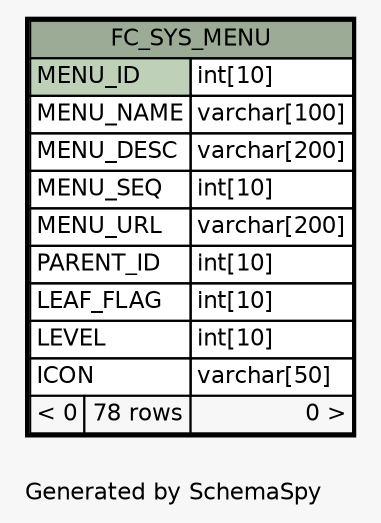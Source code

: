 // dot 2.26.0 on Linux 2.6.32-504.8.1.el6.x86_64
// SchemaSpy rev 590
digraph "oneDegreeRelationshipsDiagram" {
  graph [
    rankdir="RL"
    bgcolor="#f7f7f7"
    label="\nGenerated by SchemaSpy"
    labeljust="l"
    nodesep="0.18"
    ranksep="0.46"
    fontname="Helvetica"
    fontsize="11"
  ];
  node [
    fontname="Helvetica"
    fontsize="11"
    shape="plaintext"
  ];
  edge [
    arrowsize="0.8"
  ];
  "FC_SYS_MENU" [
    label=<
    <TABLE BORDER="2" CELLBORDER="1" CELLSPACING="0" BGCOLOR="#ffffff">
      <TR><TD COLSPAN="3" BGCOLOR="#9bab96" ALIGN="CENTER">FC_SYS_MENU</TD></TR>
      <TR><TD PORT="MENU_ID" COLSPAN="2" BGCOLOR="#bed1b8" ALIGN="LEFT">MENU_ID</TD><TD PORT="MENU_ID.type" ALIGN="LEFT">int[10]</TD></TR>
      <TR><TD PORT="MENU_NAME" COLSPAN="2" ALIGN="LEFT">MENU_NAME</TD><TD PORT="MENU_NAME.type" ALIGN="LEFT">varchar[100]</TD></TR>
      <TR><TD PORT="MENU_DESC" COLSPAN="2" ALIGN="LEFT">MENU_DESC</TD><TD PORT="MENU_DESC.type" ALIGN="LEFT">varchar[200]</TD></TR>
      <TR><TD PORT="MENU_SEQ" COLSPAN="2" ALIGN="LEFT">MENU_SEQ</TD><TD PORT="MENU_SEQ.type" ALIGN="LEFT">int[10]</TD></TR>
      <TR><TD PORT="MENU_URL" COLSPAN="2" ALIGN="LEFT">MENU_URL</TD><TD PORT="MENU_URL.type" ALIGN="LEFT">varchar[200]</TD></TR>
      <TR><TD PORT="PARENT_ID" COLSPAN="2" ALIGN="LEFT">PARENT_ID</TD><TD PORT="PARENT_ID.type" ALIGN="LEFT">int[10]</TD></TR>
      <TR><TD PORT="LEAF_FLAG" COLSPAN="2" ALIGN="LEFT">LEAF_FLAG</TD><TD PORT="LEAF_FLAG.type" ALIGN="LEFT">int[10]</TD></TR>
      <TR><TD PORT="LEVEL" COLSPAN="2" ALIGN="LEFT">LEVEL</TD><TD PORT="LEVEL.type" ALIGN="LEFT">int[10]</TD></TR>
      <TR><TD PORT="ICON" COLSPAN="2" ALIGN="LEFT">ICON</TD><TD PORT="ICON.type" ALIGN="LEFT">varchar[50]</TD></TR>
      <TR><TD ALIGN="LEFT" BGCOLOR="#f7f7f7">&lt; 0</TD><TD ALIGN="RIGHT" BGCOLOR="#f7f7f7">78 rows</TD><TD ALIGN="RIGHT" BGCOLOR="#f7f7f7">0 &gt;</TD></TR>
    </TABLE>>
    URL="FC_SYS_MENU.html"
    tooltip="FC_SYS_MENU"
  ];
}
